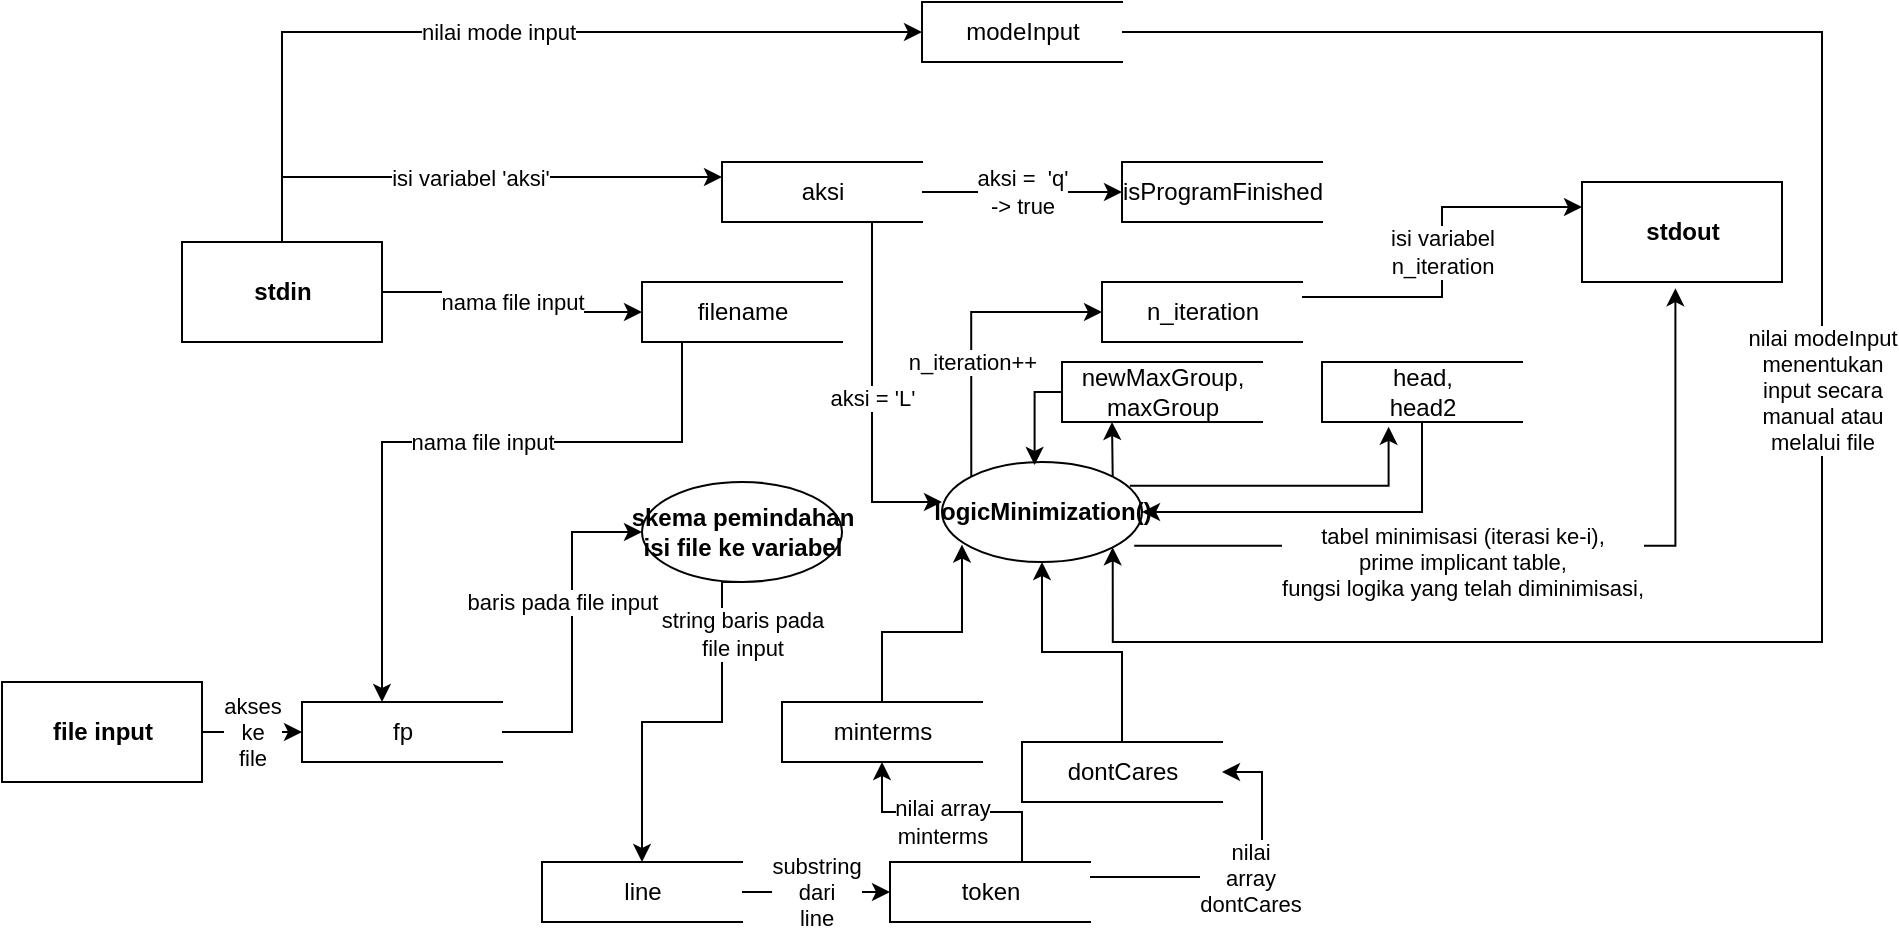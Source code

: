 <mxfile version="14.1.5" type="device"><diagram id="-XFAQ1E46bpyLK1voejJ" name="Page-1"><mxGraphModel dx="1230" dy="248" grid="1" gridSize="10" guides="1" tooltips="1" connect="1" arrows="1" fold="1" page="1" pageScale="1" pageWidth="827" pageHeight="1169" math="0" shadow="0"><root><mxCell id="0"/><mxCell id="1" parent="0"/><mxCell id="LsqGQ20yqKJOiP1Xmpzi-1" value="nama file input" style="edgeStyle=orthogonalEdgeStyle;rounded=0;orthogonalLoop=1;jettySize=auto;html=1;exitX=1;exitY=0.5;exitDx=0;exitDy=0;" parent="1" source="LsqGQ20yqKJOiP1Xmpzi-3" target="LsqGQ20yqKJOiP1Xmpzi-21" edge="1"><mxGeometry relative="1" as="geometry"/></mxCell><mxCell id="LsqGQ20yqKJOiP1Xmpzi-2" value="isi variabel 'aksi'" style="edgeStyle=orthogonalEdgeStyle;rounded=0;orthogonalLoop=1;jettySize=auto;html=1;exitX=0.5;exitY=0;exitDx=0;exitDy=0;entryX=0;entryY=0.25;entryDx=0;entryDy=0;" parent="1" source="LsqGQ20yqKJOiP1Xmpzi-3" target="LsqGQ20yqKJOiP1Xmpzi-13" edge="1"><mxGeometry relative="1" as="geometry"/></mxCell><mxCell id="LsqGQ20yqKJOiP1Xmpzi-44" value="nilai mode input" style="edgeStyle=orthogonalEdgeStyle;rounded=0;orthogonalLoop=1;jettySize=auto;html=1;exitX=0.5;exitY=0;exitDx=0;exitDy=0;entryX=0;entryY=0.5;entryDx=0;entryDy=0;" parent="1" source="LsqGQ20yqKJOiP1Xmpzi-3" target="LsqGQ20yqKJOiP1Xmpzi-43" edge="1"><mxGeometry relative="1" as="geometry"/></mxCell><mxCell id="LsqGQ20yqKJOiP1Xmpzi-3" value="&lt;b&gt;stdin&lt;/b&gt;" style="html=1;dashed=0;whitespace=wrap;" parent="1" vertex="1"><mxGeometry x="10" y="130" width="100" height="50" as="geometry"/></mxCell><mxCell id="LsqGQ20yqKJOiP1Xmpzi-4" value="&lt;b&gt;stdout&lt;/b&gt;" style="html=1;dashed=0;whitespace=wrap;" parent="1" vertex="1"><mxGeometry x="710" y="100" width="100" height="50" as="geometry"/></mxCell><mxCell id="LsqGQ20yqKJOiP1Xmpzi-8" value="n_iteration++" style="edgeStyle=orthogonalEdgeStyle;rounded=0;orthogonalLoop=1;jettySize=auto;html=1;exitX=0;exitY=0;exitDx=0;exitDy=0;entryX=0;entryY=0.5;entryDx=0;entryDy=0;" parent="1" source="LsqGQ20yqKJOiP1Xmpzi-9" target="LsqGQ20yqKJOiP1Xmpzi-23" edge="1"><mxGeometry x="-0.224" relative="1" as="geometry"><mxPoint as="offset"/></mxGeometry></mxCell><mxCell id="LsqGQ20yqKJOiP1Xmpzi-45" value="tabel minimisasi (iterasi ke-i),&lt;br&gt;prime implicant table,&lt;br&gt;fungsi logika yang telah diminimisasi," style="edgeStyle=orthogonalEdgeStyle;rounded=0;orthogonalLoop=1;jettySize=auto;html=1;exitX=0.961;exitY=0.837;exitDx=0;exitDy=0;entryX=0.467;entryY=1.062;entryDx=0;entryDy=0;entryPerimeter=0;exitPerimeter=0;" parent="1" source="LsqGQ20yqKJOiP1Xmpzi-9" target="LsqGQ20yqKJOiP1Xmpzi-4" edge="1"><mxGeometry x="-0.179" y="-8" relative="1" as="geometry"><mxPoint as="offset"/></mxGeometry></mxCell><mxCell id="LsqGQ20yqKJOiP1Xmpzi-56" style="edgeStyle=orthogonalEdgeStyle;rounded=0;orthogonalLoop=1;jettySize=auto;html=1;exitX=1;exitY=0;exitDx=0;exitDy=0;entryX=0.25;entryY=1;entryDx=0;entryDy=0;" parent="1" source="LsqGQ20yqKJOiP1Xmpzi-9" target="LsqGQ20yqKJOiP1Xmpzi-54" edge="1"><mxGeometry relative="1" as="geometry"/></mxCell><mxCell id="LsqGQ20yqKJOiP1Xmpzi-59" style="edgeStyle=orthogonalEdgeStyle;rounded=0;orthogonalLoop=1;jettySize=auto;html=1;exitX=0.939;exitY=0.237;exitDx=0;exitDy=0;entryX=0.333;entryY=1.08;entryDx=0;entryDy=0;entryPerimeter=0;exitPerimeter=0;" parent="1" source="LsqGQ20yqKJOiP1Xmpzi-9" target="LsqGQ20yqKJOiP1Xmpzi-57" edge="1"><mxGeometry relative="1" as="geometry"/></mxCell><mxCell id="LsqGQ20yqKJOiP1Xmpzi-9" value="&lt;b&gt;logicMinimization()&lt;br&gt;&lt;/b&gt;" style="shape=ellipse;html=1;dashed=0;whitespace=wrap;perimeter=ellipsePerimeter;" parent="1" vertex="1"><mxGeometry x="390" y="240" width="100" height="50" as="geometry"/></mxCell><mxCell id="LsqGQ20yqKJOiP1Xmpzi-10" value="aksi =&amp;nbsp; 'q'&lt;br&gt;-&amp;gt; true" style="edgeStyle=orthogonalEdgeStyle;rounded=0;orthogonalLoop=1;jettySize=auto;html=1;exitX=1;exitY=0.5;exitDx=0;exitDy=0;entryX=0;entryY=0.5;entryDx=0;entryDy=0;" parent="1" source="LsqGQ20yqKJOiP1Xmpzi-13" target="LsqGQ20yqKJOiP1Xmpzi-17" edge="1"><mxGeometry relative="1" as="geometry"/></mxCell><mxCell id="LsqGQ20yqKJOiP1Xmpzi-12" value="aksi = 'L'" style="edgeStyle=orthogonalEdgeStyle;rounded=0;orthogonalLoop=1;jettySize=auto;html=1;exitX=0.75;exitY=1;exitDx=0;exitDy=0;entryX=0;entryY=0.4;entryDx=0;entryDy=0;entryPerimeter=0;" parent="1" source="LsqGQ20yqKJOiP1Xmpzi-13" target="LsqGQ20yqKJOiP1Xmpzi-9" edge="1"><mxGeometry relative="1" as="geometry"/></mxCell><mxCell id="LsqGQ20yqKJOiP1Xmpzi-13" value="aksi" style="html=1;dashed=0;whitespace=wrap;shape=partialRectangle;right=0;" parent="1" vertex="1"><mxGeometry x="280" y="90" width="100" height="30" as="geometry"/></mxCell><mxCell id="LsqGQ20yqKJOiP1Xmpzi-14" value="akses&lt;br&gt;ke&lt;br&gt;file" style="edgeStyle=orthogonalEdgeStyle;rounded=0;orthogonalLoop=1;jettySize=auto;html=1;exitX=1;exitY=0.5;exitDx=0;exitDy=0;entryX=0;entryY=0.5;entryDx=0;entryDy=0;" parent="1" source="LsqGQ20yqKJOiP1Xmpzi-15" target="LsqGQ20yqKJOiP1Xmpzi-25" edge="1"><mxGeometry relative="1" as="geometry"/></mxCell><mxCell id="LsqGQ20yqKJOiP1Xmpzi-15" value="&lt;b&gt;file input&lt;/b&gt;" style="html=1;dashed=0;whitespace=wrap;" parent="1" vertex="1"><mxGeometry x="-80" y="350" width="100" height="50" as="geometry"/></mxCell><mxCell id="LsqGQ20yqKJOiP1Xmpzi-17" value="isProgramFinished" style="html=1;dashed=0;whitespace=wrap;shape=partialRectangle;right=0;" parent="1" vertex="1"><mxGeometry x="480" y="90" width="100" height="30" as="geometry"/></mxCell><mxCell id="LsqGQ20yqKJOiP1Xmpzi-20" value="nama file input" style="edgeStyle=orthogonalEdgeStyle;rounded=0;orthogonalLoop=1;jettySize=auto;html=1;exitX=0.5;exitY=1;exitDx=0;exitDy=0;entryX=0.4;entryY=0;entryDx=0;entryDy=0;entryPerimeter=0;" parent="1" source="LsqGQ20yqKJOiP1Xmpzi-21" target="LsqGQ20yqKJOiP1Xmpzi-25" edge="1"><mxGeometry relative="1" as="geometry"><Array as="points"><mxPoint x="260" y="180"/><mxPoint x="260" y="230"/><mxPoint x="110" y="230"/></Array></mxGeometry></mxCell><mxCell id="LsqGQ20yqKJOiP1Xmpzi-21" value="filename" style="html=1;dashed=0;whitespace=wrap;shape=partialRectangle;right=0;" parent="1" vertex="1"><mxGeometry x="240" y="150" width="100" height="30" as="geometry"/></mxCell><mxCell id="LsqGQ20yqKJOiP1Xmpzi-22" value="isi variabel&lt;br&gt;n_iteration" style="edgeStyle=orthogonalEdgeStyle;rounded=0;orthogonalLoop=1;jettySize=auto;html=1;exitX=1;exitY=0.25;exitDx=0;exitDy=0;entryX=0;entryY=0.25;entryDx=0;entryDy=0;" parent="1" source="LsqGQ20yqKJOiP1Xmpzi-23" target="LsqGQ20yqKJOiP1Xmpzi-4" edge="1"><mxGeometry relative="1" as="geometry"/></mxCell><mxCell id="LsqGQ20yqKJOiP1Xmpzi-23" value="n_iteration" style="html=1;dashed=0;whitespace=wrap;shape=partialRectangle;right=0;" parent="1" vertex="1"><mxGeometry x="470" y="150" width="100" height="30" as="geometry"/></mxCell><mxCell id="LsqGQ20yqKJOiP1Xmpzi-24" value="baris pada file input" style="edgeStyle=orthogonalEdgeStyle;rounded=0;orthogonalLoop=1;jettySize=auto;html=1;exitX=1;exitY=0.5;exitDx=0;exitDy=0;entryX=0;entryY=0.5;entryDx=0;entryDy=0;" parent="1" source="LsqGQ20yqKJOiP1Xmpzi-25" target="LsqGQ20yqKJOiP1Xmpzi-42" edge="1"><mxGeometry x="0.176" y="5" relative="1" as="geometry"><mxPoint as="offset"/></mxGeometry></mxCell><mxCell id="LsqGQ20yqKJOiP1Xmpzi-25" value="fp" style="html=1;dashed=0;whitespace=wrap;shape=partialRectangle;right=0;" parent="1" vertex="1"><mxGeometry x="70" y="360" width="100" height="30" as="geometry"/></mxCell><mxCell id="LsqGQ20yqKJOiP1Xmpzi-26" value="substring&lt;br&gt;dari&lt;br&gt;line" style="edgeStyle=orthogonalEdgeStyle;rounded=0;orthogonalLoop=1;jettySize=auto;html=1;exitX=1;exitY=0.5;exitDx=0;exitDy=0;entryX=0;entryY=0.5;entryDx=0;entryDy=0;" parent="1" source="LsqGQ20yqKJOiP1Xmpzi-27" target="LsqGQ20yqKJOiP1Xmpzi-30" edge="1"><mxGeometry relative="1" as="geometry"/></mxCell><mxCell id="LsqGQ20yqKJOiP1Xmpzi-27" value="line" style="html=1;dashed=0;whitespace=wrap;shape=partialRectangle;right=0;" parent="1" vertex="1"><mxGeometry x="190" y="440" width="100" height="30" as="geometry"/></mxCell><mxCell id="LsqGQ20yqKJOiP1Xmpzi-49" value="nilai array&lt;br&gt;minterms" style="edgeStyle=orthogonalEdgeStyle;rounded=0;orthogonalLoop=1;jettySize=auto;html=1;exitX=0.5;exitY=0;exitDx=0;exitDy=0;entryX=0.5;entryY=1;entryDx=0;entryDy=0;" parent="1" source="LsqGQ20yqKJOiP1Xmpzi-30" target="LsqGQ20yqKJOiP1Xmpzi-47" edge="1"><mxGeometry x="0.191" y="5" relative="1" as="geometry"><Array as="points"><mxPoint x="430" y="440"/><mxPoint x="430" y="415"/><mxPoint x="360" y="415"/></Array><mxPoint as="offset"/></mxGeometry></mxCell><mxCell id="LsqGQ20yqKJOiP1Xmpzi-50" value="nilai&lt;br&gt;array&lt;br&gt;dontCares" style="edgeStyle=orthogonalEdgeStyle;rounded=0;orthogonalLoop=1;jettySize=auto;html=1;exitX=1;exitY=0.25;exitDx=0;exitDy=0;entryX=1;entryY=0.5;entryDx=0;entryDy=0;" parent="1" source="LsqGQ20yqKJOiP1Xmpzi-30" target="LsqGQ20yqKJOiP1Xmpzi-48" edge="1"><mxGeometry relative="1" as="geometry"/></mxCell><mxCell id="LsqGQ20yqKJOiP1Xmpzi-30" value="token" style="html=1;dashed=0;whitespace=wrap;shape=partialRectangle;right=0;" parent="1" vertex="1"><mxGeometry x="364" y="440" width="100" height="30" as="geometry"/></mxCell><mxCell id="LsqGQ20yqKJOiP1Xmpzi-41" value="string baris pada&lt;br&gt;file input" style="edgeStyle=orthogonalEdgeStyle;rounded=0;orthogonalLoop=1;jettySize=auto;html=1;exitX=0.5;exitY=1;exitDx=0;exitDy=0;entryX=0.5;entryY=0;entryDx=0;entryDy=0;" parent="1" source="LsqGQ20yqKJOiP1Xmpzi-42" target="LsqGQ20yqKJOiP1Xmpzi-27" edge="1"><mxGeometry x="-0.619" y="10" relative="1" as="geometry"><Array as="points"><mxPoint x="280" y="300"/><mxPoint x="280" y="370"/><mxPoint x="240" y="370"/></Array><mxPoint as="offset"/></mxGeometry></mxCell><mxCell id="LsqGQ20yqKJOiP1Xmpzi-42" value="&lt;b&gt;skema pemindahan&lt;br&gt;isi file ke variabel&lt;br&gt;&lt;/b&gt;" style="shape=ellipse;html=1;dashed=0;whitespace=wrap;perimeter=ellipsePerimeter;" parent="1" vertex="1"><mxGeometry x="240" y="250" width="100" height="50" as="geometry"/></mxCell><mxCell id="LsqGQ20yqKJOiP1Xmpzi-46" value="nilai modeInput&lt;br&gt;menentukan&lt;br&gt;input secara&lt;br&gt;manual atau&lt;br&gt;melalui file" style="edgeStyle=orthogonalEdgeStyle;rounded=0;orthogonalLoop=1;jettySize=auto;html=1;exitX=1;exitY=0.5;exitDx=0;exitDy=0;entryX=1;entryY=1;entryDx=0;entryDy=0;" parent="1" source="LsqGQ20yqKJOiP1Xmpzi-43" target="LsqGQ20yqKJOiP1Xmpzi-9" edge="1"><mxGeometry relative="1" as="geometry"><mxPoint x="440" y="290" as="targetPoint"/><Array as="points"><mxPoint x="830" y="25"/><mxPoint x="830" y="330"/><mxPoint x="475" y="330"/></Array></mxGeometry></mxCell><mxCell id="LsqGQ20yqKJOiP1Xmpzi-43" value="modeInput" style="html=1;dashed=0;whitespace=wrap;shape=partialRectangle;right=0;" parent="1" vertex="1"><mxGeometry x="380" y="10" width="100" height="30" as="geometry"/></mxCell><mxCell id="LsqGQ20yqKJOiP1Xmpzi-51" style="edgeStyle=orthogonalEdgeStyle;rounded=0;orthogonalLoop=1;jettySize=auto;html=1;exitX=0.5;exitY=0;exitDx=0;exitDy=0;entryX=0.1;entryY=0.826;entryDx=0;entryDy=0;entryPerimeter=0;" parent="1" source="LsqGQ20yqKJOiP1Xmpzi-47" target="LsqGQ20yqKJOiP1Xmpzi-9" edge="1"><mxGeometry relative="1" as="geometry"/></mxCell><mxCell id="LsqGQ20yqKJOiP1Xmpzi-47" value="minterms" style="html=1;dashed=0;whitespace=wrap;shape=partialRectangle;right=0;" parent="1" vertex="1"><mxGeometry x="310" y="360" width="100" height="30" as="geometry"/></mxCell><mxCell id="LsqGQ20yqKJOiP1Xmpzi-52" style="edgeStyle=orthogonalEdgeStyle;rounded=0;orthogonalLoop=1;jettySize=auto;html=1;exitX=0.5;exitY=0;exitDx=0;exitDy=0;" parent="1" source="LsqGQ20yqKJOiP1Xmpzi-48" target="LsqGQ20yqKJOiP1Xmpzi-9" edge="1"><mxGeometry relative="1" as="geometry"/></mxCell><mxCell id="LsqGQ20yqKJOiP1Xmpzi-48" value="dontCares" style="html=1;dashed=0;whitespace=wrap;shape=partialRectangle;right=0;" parent="1" vertex="1"><mxGeometry x="430" y="380" width="100" height="30" as="geometry"/></mxCell><mxCell id="LsqGQ20yqKJOiP1Xmpzi-55" style="edgeStyle=orthogonalEdgeStyle;rounded=0;orthogonalLoop=1;jettySize=auto;html=1;exitX=0;exitY=0.5;exitDx=0;exitDy=0;entryX=0.463;entryY=0.03;entryDx=0;entryDy=0;entryPerimeter=0;" parent="1" source="LsqGQ20yqKJOiP1Xmpzi-54" target="LsqGQ20yqKJOiP1Xmpzi-9" edge="1"><mxGeometry relative="1" as="geometry"/></mxCell><mxCell id="LsqGQ20yqKJOiP1Xmpzi-54" value="newMaxGroup,&lt;br&gt;maxGroup" style="html=1;dashed=0;whitespace=wrap;shape=partialRectangle;right=0;" parent="1" vertex="1"><mxGeometry x="450" y="190" width="100" height="30" as="geometry"/></mxCell><mxCell id="LsqGQ20yqKJOiP1Xmpzi-58" style="edgeStyle=orthogonalEdgeStyle;rounded=0;orthogonalLoop=1;jettySize=auto;html=1;exitX=0.5;exitY=1;exitDx=0;exitDy=0;entryX=1;entryY=0.5;entryDx=0;entryDy=0;" parent="1" source="LsqGQ20yqKJOiP1Xmpzi-57" target="LsqGQ20yqKJOiP1Xmpzi-9" edge="1"><mxGeometry relative="1" as="geometry"/></mxCell><mxCell id="LsqGQ20yqKJOiP1Xmpzi-57" value="head,&lt;br&gt;head2" style="html=1;dashed=0;whitespace=wrap;shape=partialRectangle;right=0;" parent="1" vertex="1"><mxGeometry x="580" y="190" width="100" height="30" as="geometry"/></mxCell></root></mxGraphModel></diagram></mxfile>